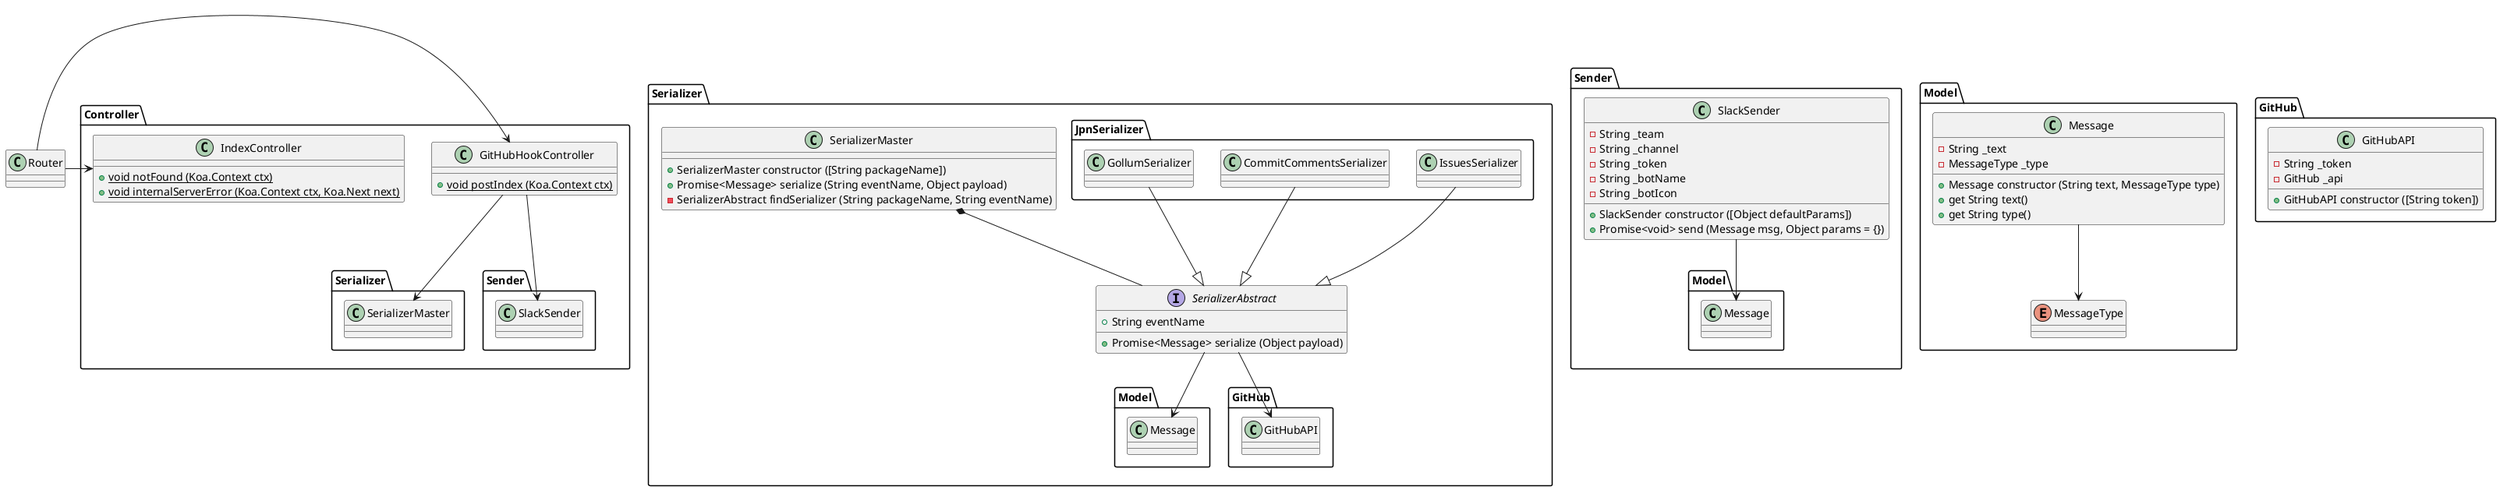 @startuml
class Router

Router -> Controller.GitHubHookController
Router -> Controller.IndexController

namespace Controller {
    class GitHubHookController {
        + {static} void postIndex (Koa.Context ctx)
    }

    GitHubHookController --> Serializer.SerializerMaster
    GitHubHookController --> Sender.SlackSender

    class IndexController {
        + {static} void notFound (Koa.Context ctx)
        + {static} void internalServerError (Koa.Context ctx, Koa.Next next)
    }
}

namespace Serializer {
    class SerializerMaster {
        + SerializerMaster constructor ([String packageName])
        + Promise<Message> serialize (String eventName, Object payload)
        - SerializerAbstract findSerializer (String packageName, String eventName)
    }

    interface SerializerAbstract {
        + Promise<Message> serialize (Object payload)
        + String eventName
    }
    
    SerializerMaster *-- SerializerAbstract
    SerializerAbstract --> Model.Message
    SerializerAbstract --> GitHub.GitHubAPI

    namespace JpnSerializer {
        class IssuesSerializer
        class CommitCommentsSerializer
        class GollumSerializer
        
        IssuesSerializer --|> Serializer.SerializerAbstract
        CommitCommentsSerializer --|> Serializer.SerializerAbstract
        GollumSerializer --|> Serializer.SerializerAbstract
    }
}

namespace Sender {
    class SlackSender {
        - String _team
        - String _channel
        - String _token
        - String _botName
        - String _botIcon
        + SlackSender constructor ([Object defaultParams])
        + Promise<void> send (Message msg, Object params = {})
    }

    SlackSender --> Model.Message
}

namespace Model {
    class Message {
        - String _text
        - MessageType _type
        + Message constructor (String text, MessageType type)
        + get String text()
        + get String type()
    }

    enum MessageType

    Message --> MessageType
}

namespace GitHub {
    class GitHubAPI {
        - String _token
        - GitHub _api
        + GitHubAPI constructor ([String token])
    }
}

@enduml
